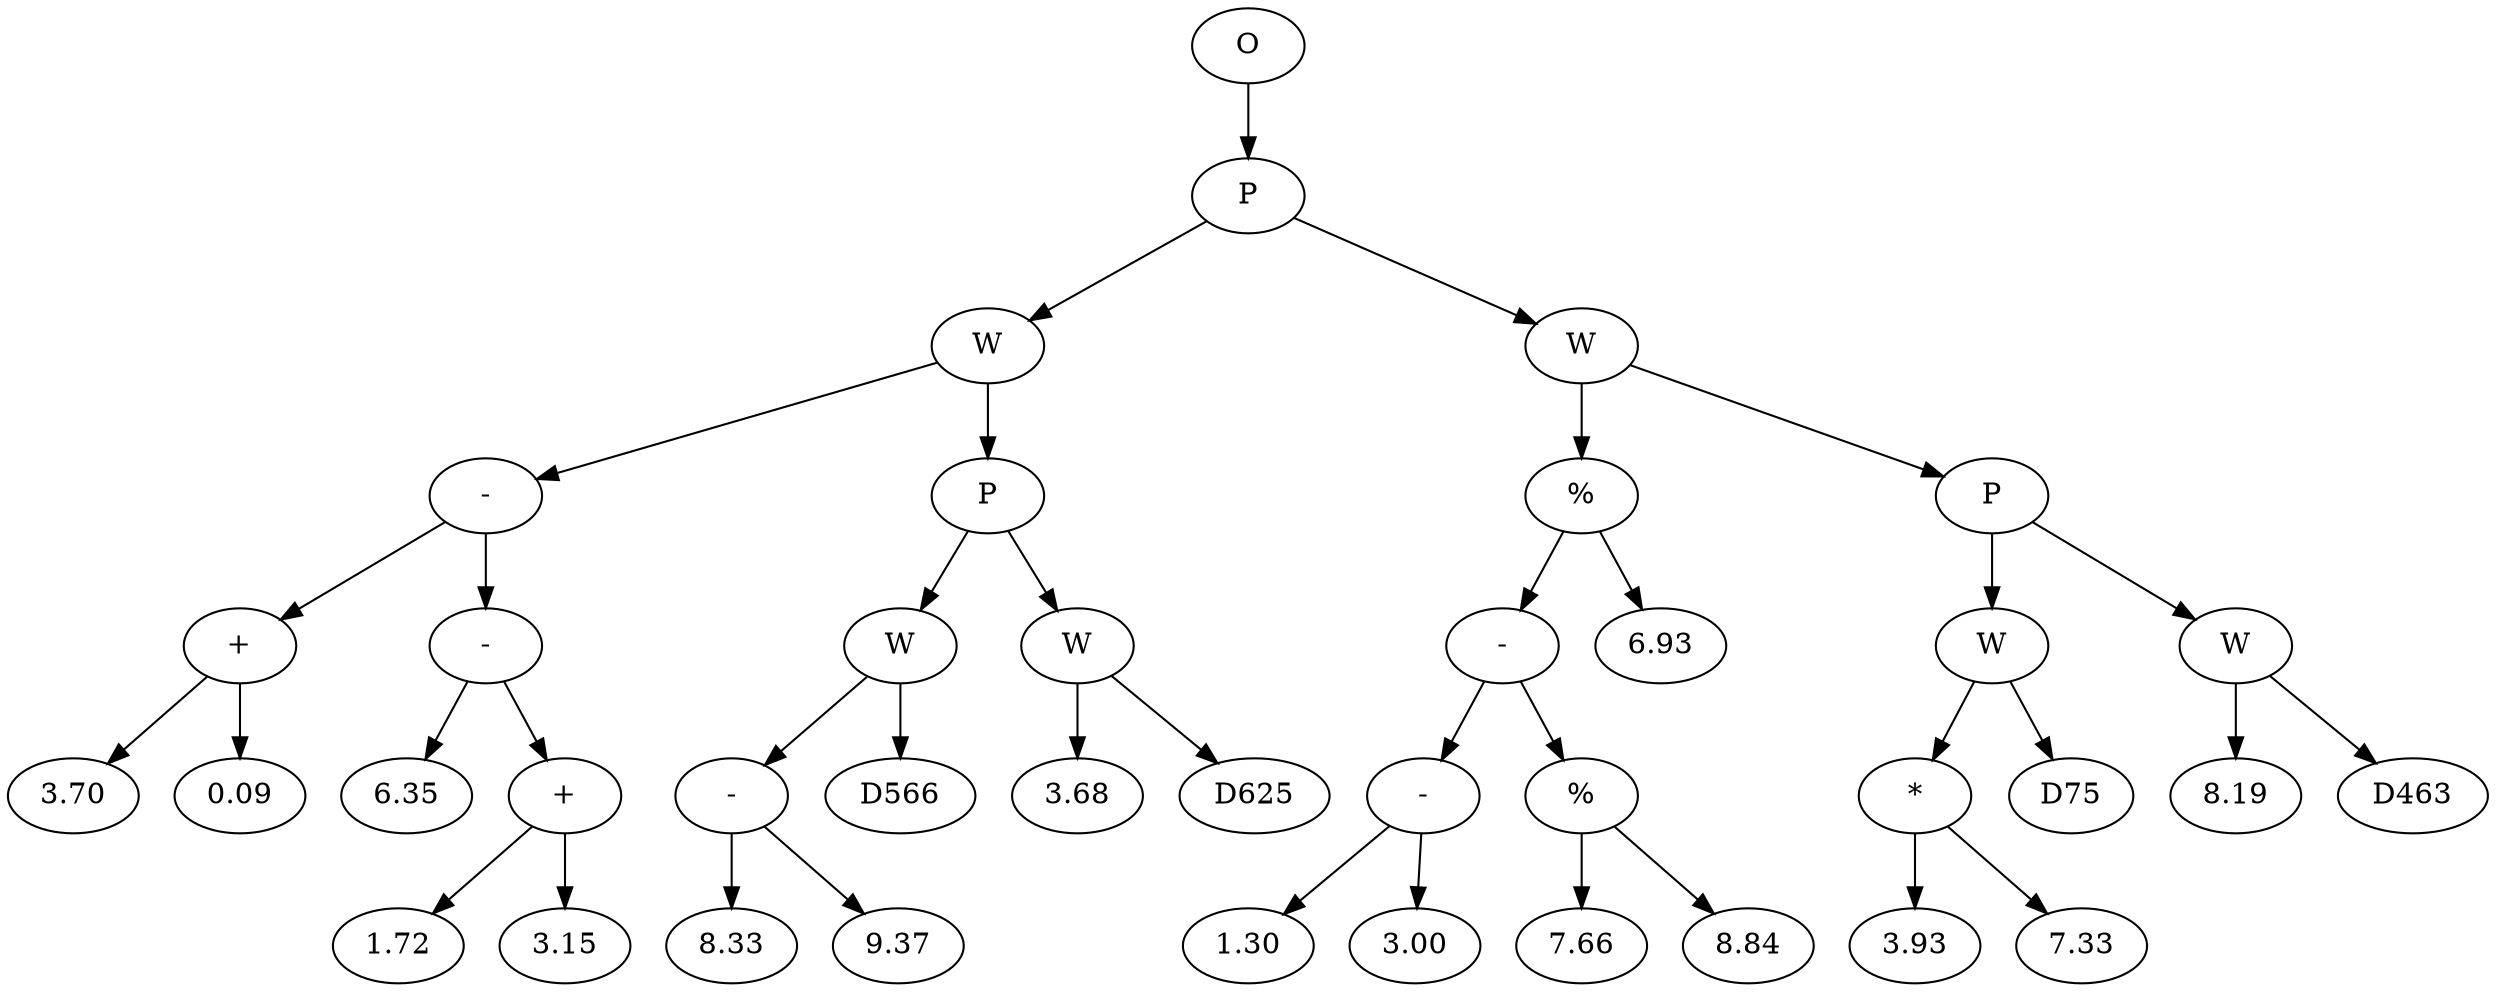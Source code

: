 // Tree
digraph {
	16540672 [label=O]
	16540673 [label=P]
	16540672 -> 16540673
	16540674 [label=W]
	16540673 -> 16540674
	16540675 [label="-"]
	16540674 -> 16540675
	16540676 [label="+"]
	16540675 -> 16540676
	16540677 [label=3.70]
	16540676 -> 16540677
	16540678 [label=0.09]
	16540676 -> 16540678
	16540679 [label="-"]
	16540675 -> 16540679
	16540680 [label=6.35]
	16540679 -> 16540680
	16540681 [label="+"]
	16540679 -> 16540681
	16540682 [label=1.72]
	16540681 -> 16540682
	16540683 [label=3.15]
	16540681 -> 16540683
	16540684 [label=P]
	16540674 -> 16540684
	16540685 [label=W]
	16540684 -> 16540685
	16540686 [label="-"]
	16540685 -> 16540686
	16540687 [label=8.33]
	16540686 -> 16540687
	16540688 [label=9.37]
	16540686 -> 16540688
	16540689 [label=D566]
	16540685 -> 16540689
	16540690 [label=W]
	16540684 -> 16540690
	16540691 [label=3.68]
	16540690 -> 16540691
	16540692 [label=D625]
	16540690 -> 16540692
	16540693 [label=W]
	16540673 -> 16540693
	16540694 [label="%"]
	16540693 -> 16540694
	16540695 [label="-"]
	16540694 -> 16540695
	16540696 [label="-"]
	16540695 -> 16540696
	16540697 [label=1.30]
	16540696 -> 16540697
	16540698 [label=3.00]
	16540696 -> 16540698
	16540699 [label="%"]
	16540695 -> 16540699
	16540700 [label=7.66]
	16540699 -> 16540700
	16540701 [label=8.84]
	16540699 -> 16540701
	16540702 [label=6.93]
	16540694 -> 16540702
	16540703 [label=P]
	16540693 -> 16540703
	16540704 [label=W]
	16540703 -> 16540704
	16540705 [label="*"]
	16540704 -> 16540705
	16540706 [label=3.93]
	16540705 -> 16540706
	16540707 [label=7.33]
	16540705 -> 16540707
	16540708 [label=D75]
	16540704 -> 16540708
	16540709 [label=W]
	16540703 -> 16540709
	16540710 [label=8.19]
	16540709 -> 16540710
	16540711 [label=D463]
	16540709 -> 16540711
}
